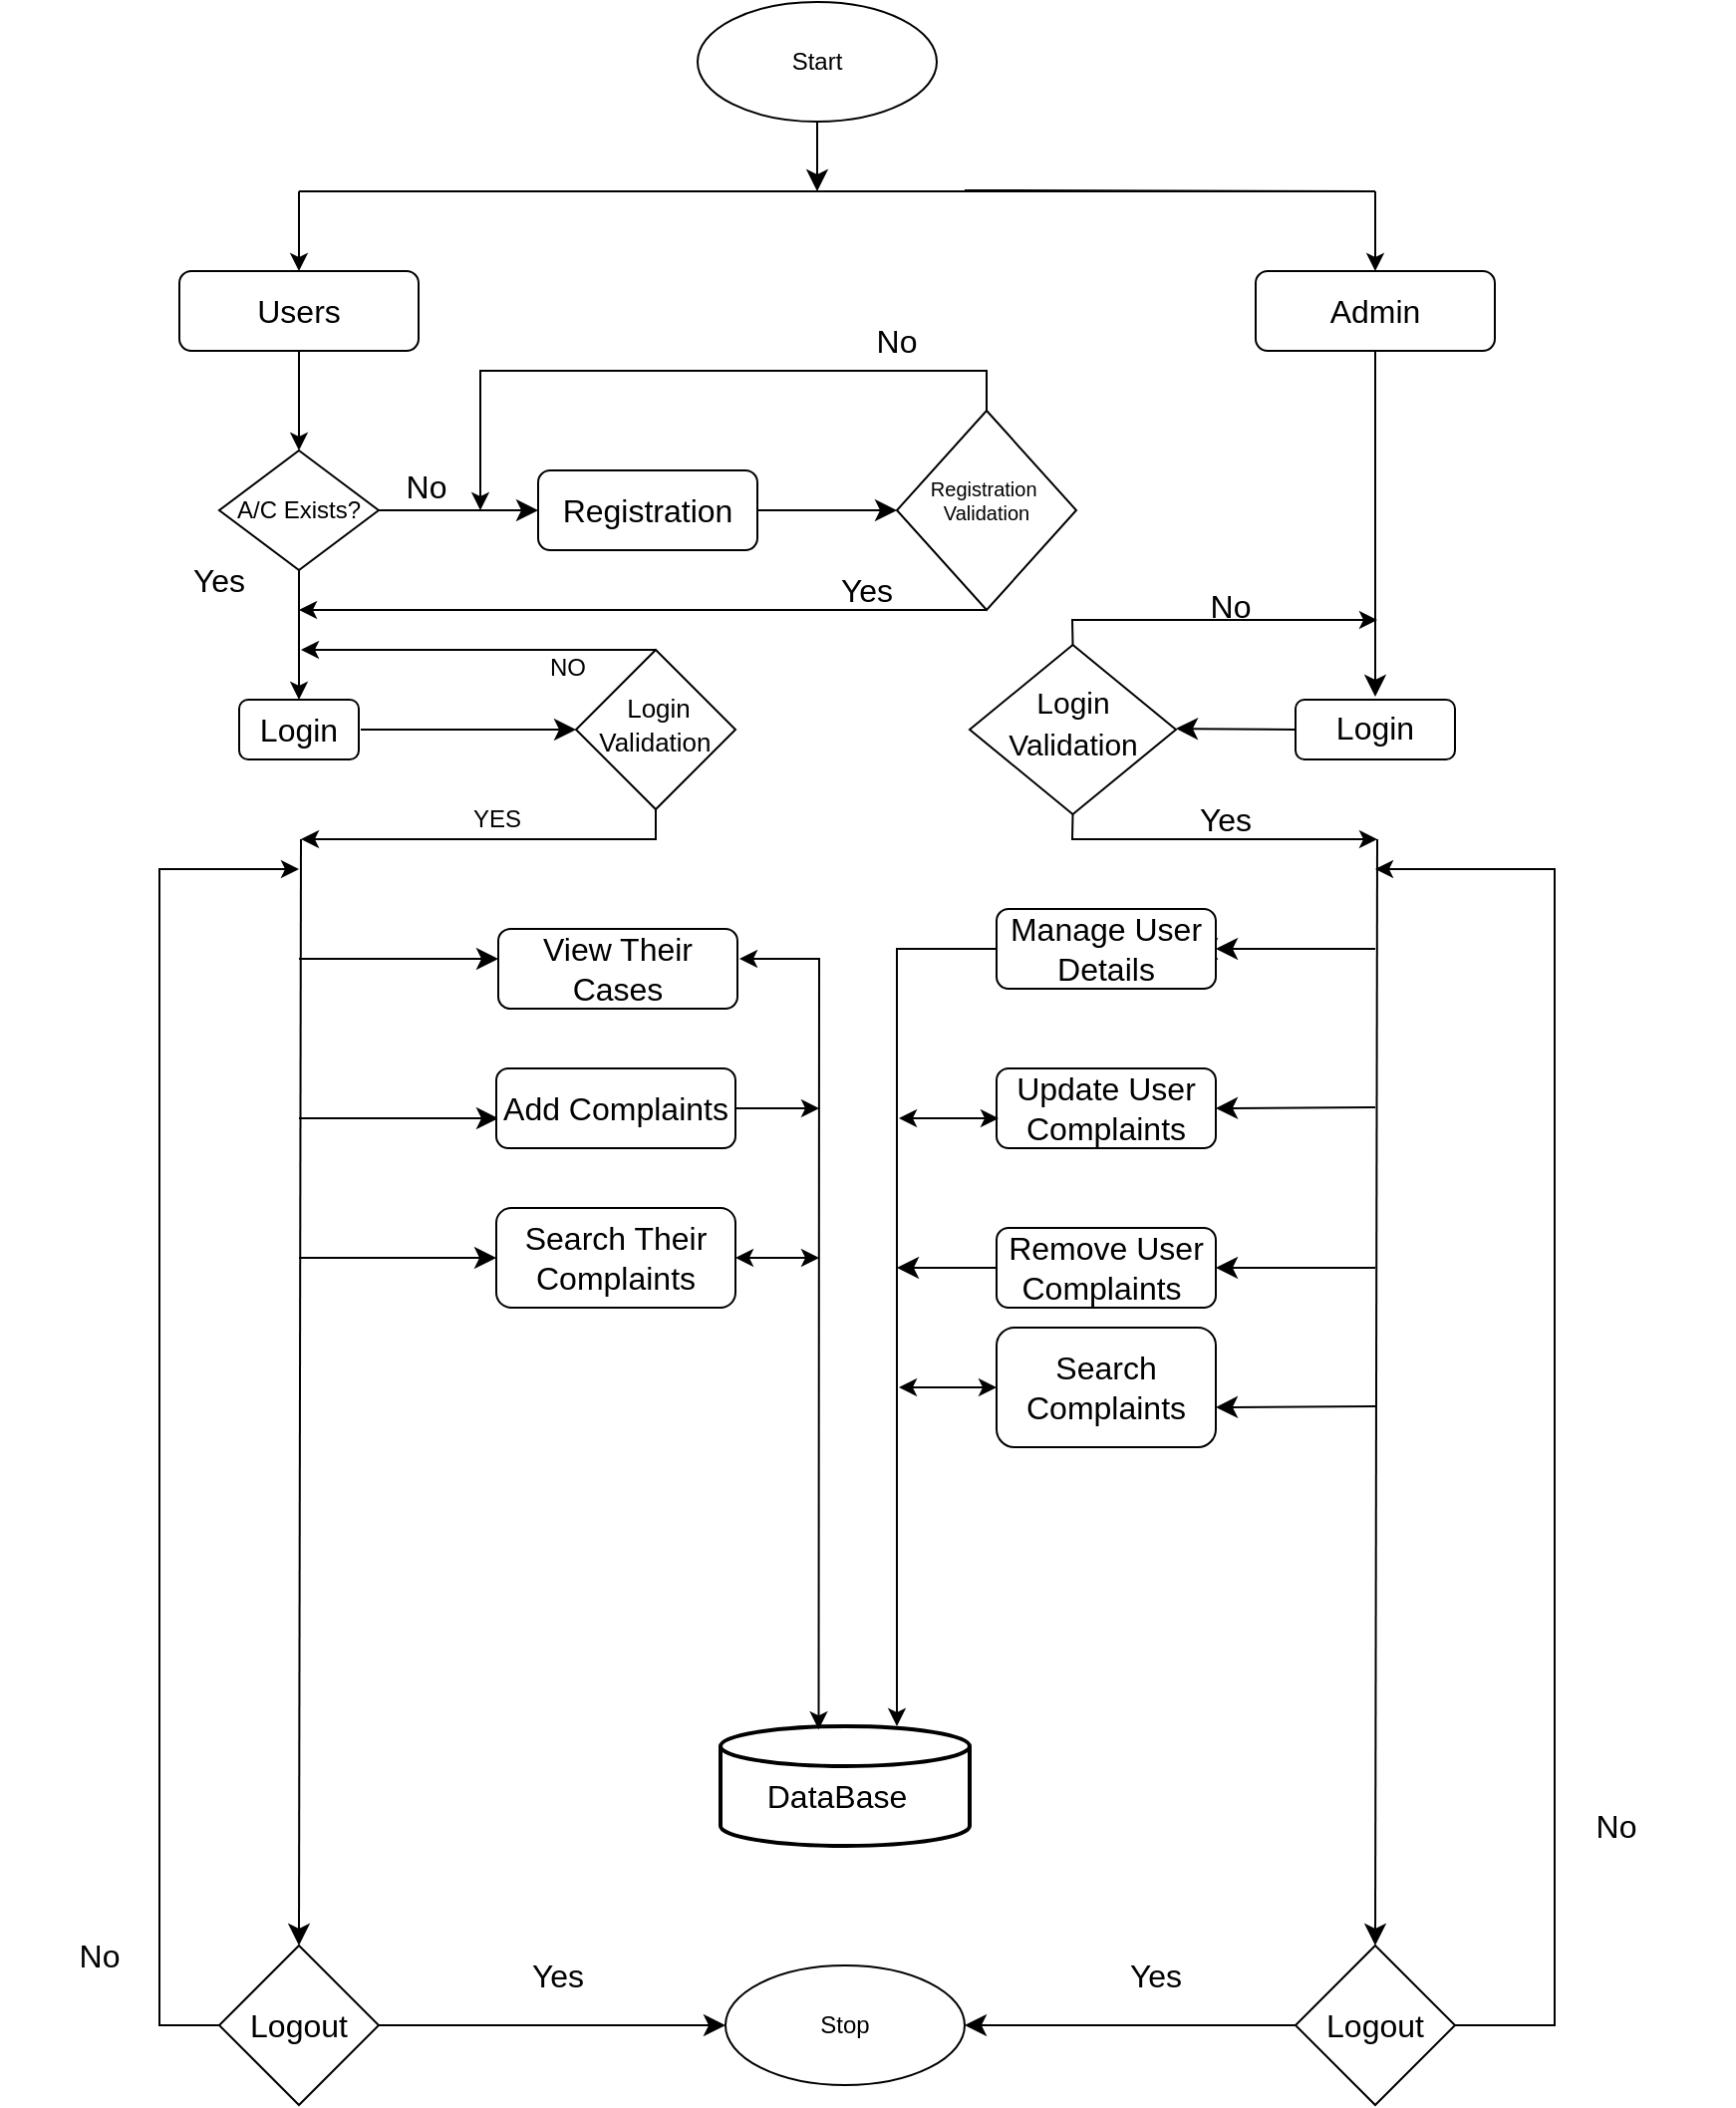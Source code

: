 <mxfile version="22.1.2" type="device" pages="2">
  <diagram name="Page-1" id="j0GhsfOQY6Oh3Uy-TP48">
    <mxGraphModel dx="2182" dy="1289" grid="1" gridSize="10" guides="1" tooltips="1" connect="1" arrows="1" fold="1" page="1" pageScale="1" pageWidth="827" pageHeight="1169" math="0" shadow="0">
      <root>
        <mxCell id="0" />
        <mxCell id="1" parent="0" />
        <mxCell id="SNeHbv7chcBuf6iXUnF4-1" value="" style="group" vertex="1" connectable="0" parent="1">
          <mxGeometry y="30" width="870" height="1055" as="geometry" />
        </mxCell>
        <mxCell id="2FPwwORJsvTQyaysxdch-8" value="" style="group" parent="SNeHbv7chcBuf6iXUnF4-1" vertex="1" connectable="0">
          <mxGeometry width="870" height="1055" as="geometry" />
        </mxCell>
        <mxCell id="2FPwwORJsvTQyaysxdch-20" value="" style="rounded=1;whiteSpace=wrap;html=1;" parent="2FPwwORJsvTQyaysxdch-8" vertex="1">
          <mxGeometry x="650" y="350" width="80" height="30" as="geometry" />
        </mxCell>
        <mxCell id="2FPwwORJsvTQyaysxdch-18" value="" style="rhombus;whiteSpace=wrap;html=1;" parent="2FPwwORJsvTQyaysxdch-8" vertex="1">
          <mxGeometry x="486.5" y="322.5" width="103.5" height="85" as="geometry" />
        </mxCell>
        <mxCell id="2FPwwORJsvTQyaysxdch-17" value="" style="rounded=1;whiteSpace=wrap;html=1;" parent="2FPwwORJsvTQyaysxdch-8" vertex="1">
          <mxGeometry x="120" y="350" width="60" height="30" as="geometry" />
        </mxCell>
        <mxCell id="2FPwwORJsvTQyaysxdch-9" value="" style="rhombus;whiteSpace=wrap;html=1;" parent="2FPwwORJsvTQyaysxdch-8" vertex="1">
          <mxGeometry x="289" y="325" width="80" height="80" as="geometry" />
        </mxCell>
        <mxCell id="2FPwwORJsvTQyaysxdch-7" value="" style="rounded=1;whiteSpace=wrap;html=1;" parent="2FPwwORJsvTQyaysxdch-8" vertex="1">
          <mxGeometry x="270" y="235" width="110" height="40" as="geometry" />
        </mxCell>
        <mxCell id="2FPwwORJsvTQyaysxdch-3" value="" style="rhombus;whiteSpace=wrap;html=1;" parent="2FPwwORJsvTQyaysxdch-8" vertex="1">
          <mxGeometry x="450" y="205" width="90" height="100" as="geometry" />
        </mxCell>
        <mxCell id="KpreH-5Fd-Cnrs5uQN5_-1" value="" style="ellipse;whiteSpace=wrap;html=1;" parent="2FPwwORJsvTQyaysxdch-8" vertex="1">
          <mxGeometry x="350" width="120" height="60" as="geometry" />
        </mxCell>
        <mxCell id="KpreH-5Fd-Cnrs5uQN5_-2" value="Start" style="text;html=1;strokeColor=none;fillColor=none;align=center;verticalAlign=middle;whiteSpace=wrap;rounded=0;" parent="2FPwwORJsvTQyaysxdch-8" vertex="1">
          <mxGeometry x="380" y="15" width="60" height="30" as="geometry" />
        </mxCell>
        <mxCell id="KpreH-5Fd-Cnrs5uQN5_-5" value="A/C Exists?" style="rhombus;whiteSpace=wrap;html=1;" parent="2FPwwORJsvTQyaysxdch-8" vertex="1">
          <mxGeometry x="110" y="225" width="80" height="60" as="geometry" />
        </mxCell>
        <mxCell id="KpreH-5Fd-Cnrs5uQN5_-7" style="edgeStyle=orthogonalEdgeStyle;rounded=0;orthogonalLoop=1;jettySize=auto;html=1;exitX=0.5;exitY=1;exitDx=0;exitDy=0;entryX=0.5;entryY=0;entryDx=0;entryDy=0;" parent="2FPwwORJsvTQyaysxdch-8" source="KpreH-5Fd-Cnrs5uQN5_-5" target="2fVxu5Vz9loOtpiz8Wwu-71" edge="1">
          <mxGeometry relative="1" as="geometry">
            <mxPoint x="151" y="350" as="targetPoint" />
          </mxGeometry>
        </mxCell>
        <mxCell id="KpreH-5Fd-Cnrs5uQN5_-8" value="" style="endArrow=classic;html=1;rounded=0;entryX=0.5;entryY=0;entryDx=0;entryDy=0;" parent="2FPwwORJsvTQyaysxdch-8" edge="1">
          <mxGeometry width="50" height="50" relative="1" as="geometry">
            <mxPoint x="150" y="95" as="sourcePoint" />
            <mxPoint x="150" y="135" as="targetPoint" />
          </mxGeometry>
        </mxCell>
        <mxCell id="KpreH-5Fd-Cnrs5uQN5_-9" value="" style="endArrow=none;html=1;rounded=0;" parent="2FPwwORJsvTQyaysxdch-8" edge="1">
          <mxGeometry width="50" height="50" relative="1" as="geometry">
            <mxPoint x="690" y="95" as="sourcePoint" />
            <mxPoint x="150" y="95" as="targetPoint" />
          </mxGeometry>
        </mxCell>
        <mxCell id="KpreH-5Fd-Cnrs5uQN5_-10" value="" style="endArrow=none;html=1;rounded=0;" parent="2FPwwORJsvTQyaysxdch-8" edge="1">
          <mxGeometry width="50" height="50" relative="1" as="geometry">
            <mxPoint x="484" y="94.5" as="sourcePoint" />
            <mxPoint x="680" y="95" as="targetPoint" />
            <Array as="points">
              <mxPoint x="690" y="95" />
            </Array>
          </mxGeometry>
        </mxCell>
        <mxCell id="KpreH-5Fd-Cnrs5uQN5_-12" value="" style="endArrow=classic;html=1;rounded=0;entryX=0.5;entryY=0;entryDx=0;entryDy=0;" parent="2FPwwORJsvTQyaysxdch-8" edge="1">
          <mxGeometry width="50" height="50" relative="1" as="geometry">
            <mxPoint x="690" y="95" as="sourcePoint" />
            <mxPoint x="690" y="135" as="targetPoint" />
          </mxGeometry>
        </mxCell>
        <mxCell id="KpreH-5Fd-Cnrs5uQN5_-14" value="" style="endArrow=classic;html=1;rounded=0;exitX=0.5;exitY=0;exitDx=0;exitDy=0;exitPerimeter=0;" parent="2FPwwORJsvTQyaysxdch-8" source="2FPwwORJsvTQyaysxdch-3" edge="1">
          <mxGeometry width="50" height="50" relative="1" as="geometry">
            <mxPoint x="485" y="205" as="sourcePoint" />
            <mxPoint x="241" y="255" as="targetPoint" />
            <Array as="points">
              <mxPoint x="495" y="185" />
              <mxPoint x="241" y="185" />
            </Array>
          </mxGeometry>
        </mxCell>
        <mxCell id="KpreH-5Fd-Cnrs5uQN5_-15" value="" style="endArrow=classic;html=1;rounded=0;exitX=0.5;exitY=1;exitDx=0;exitDy=0;entryX=0.5;entryY=0;entryDx=0;entryDy=0;" parent="2FPwwORJsvTQyaysxdch-8" target="KpreH-5Fd-Cnrs5uQN5_-5" edge="1">
          <mxGeometry width="50" height="50" relative="1" as="geometry">
            <mxPoint x="150" y="175" as="sourcePoint" />
            <mxPoint x="410" y="415" as="targetPoint" />
          </mxGeometry>
        </mxCell>
        <mxCell id="2fVxu5Vz9loOtpiz8Wwu-1" value="" style="rounded=1;whiteSpace=wrap;html=1;fontSize=16;" parent="2FPwwORJsvTQyaysxdch-8" vertex="1">
          <mxGeometry x="90" y="135" width="120" height="40" as="geometry" />
        </mxCell>
        <mxCell id="2fVxu5Vz9loOtpiz8Wwu-2" value="" style="rounded=1;whiteSpace=wrap;html=1;fontSize=16;" parent="2FPwwORJsvTQyaysxdch-8" vertex="1">
          <mxGeometry x="630" y="135" width="120" height="40" as="geometry" />
        </mxCell>
        <mxCell id="2fVxu5Vz9loOtpiz8Wwu-7" value="" style="edgeStyle=none;curved=1;rounded=0;orthogonalLoop=1;jettySize=auto;html=1;fontSize=12;startSize=8;endSize=8;entryX=0;entryY=0.5;entryDx=0;entryDy=0;" parent="2FPwwORJsvTQyaysxdch-8" edge="1">
          <mxGeometry relative="1" as="geometry">
            <mxPoint x="190" y="255" as="sourcePoint" />
            <mxPoint x="270" y="255" as="targetPoint" />
          </mxGeometry>
        </mxCell>
        <mxCell id="2fVxu5Vz9loOtpiz8Wwu-6" value="Registration" style="text;html=1;strokeColor=none;fillColor=none;align=center;verticalAlign=middle;whiteSpace=wrap;rounded=0;fontSize=16;" parent="2FPwwORJsvTQyaysxdch-8" vertex="1">
          <mxGeometry x="295" y="250" width="60" height="10" as="geometry" />
        </mxCell>
        <mxCell id="2fVxu5Vz9loOtpiz8Wwu-21" value="" style="endArrow=classic;html=1;rounded=0;fontSize=12;startSize=8;endSize=8;curved=1;entryX=0;entryY=0.5;entryDx=0;entryDy=0;entryPerimeter=0;" parent="2FPwwORJsvTQyaysxdch-8" edge="1">
          <mxGeometry width="50" height="50" relative="1" as="geometry">
            <mxPoint x="150" y="480" as="sourcePoint" />
            <mxPoint x="250" y="480" as="targetPoint" />
          </mxGeometry>
        </mxCell>
        <mxCell id="2fVxu5Vz9loOtpiz8Wwu-22" value="" style="endArrow=classic;html=1;rounded=0;fontSize=12;startSize=8;endSize=8;curved=1;entryX=0;entryY=0.5;entryDx=0;entryDy=0;entryPerimeter=0;" parent="2FPwwORJsvTQyaysxdch-8" edge="1">
          <mxGeometry width="50" height="50" relative="1" as="geometry">
            <mxPoint x="150" y="560" as="sourcePoint" />
            <mxPoint x="250" y="560" as="targetPoint" />
          </mxGeometry>
        </mxCell>
        <mxCell id="2fVxu5Vz9loOtpiz8Wwu-23" value="" style="endArrow=classic;html=1;rounded=0;fontSize=12;startSize=8;endSize=8;curved=1;entryX=0;entryY=0.5;entryDx=0;entryDy=0;" parent="2FPwwORJsvTQyaysxdch-8" target="K75RFybMx4Zan-GYZXgc-29" edge="1">
          <mxGeometry width="50" height="50" relative="1" as="geometry">
            <mxPoint x="150" y="630" as="sourcePoint" />
            <mxPoint x="240" y="630" as="targetPoint" />
          </mxGeometry>
        </mxCell>
        <mxCell id="2fVxu5Vz9loOtpiz8Wwu-33" value="" style="endArrow=classic;html=1;rounded=0;fontSize=12;startSize=8;endSize=8;curved=1;entryX=0.5;entryY=0;entryDx=0;entryDy=0;exitX=0.5;exitY=1;exitDx=0;exitDy=0;" parent="2FPwwORJsvTQyaysxdch-8" source="2fVxu5Vz9loOtpiz8Wwu-2" target="2fVxu5Vz9loOtpiz8Wwu-53" edge="1">
          <mxGeometry width="50" height="50" relative="1" as="geometry">
            <mxPoint x="390" y="275" as="sourcePoint" />
            <mxPoint x="690" y="335" as="targetPoint" />
          </mxGeometry>
        </mxCell>
        <mxCell id="2fVxu5Vz9loOtpiz8Wwu-34" value="Stop" style="ellipse;whiteSpace=wrap;html=1;" parent="2FPwwORJsvTQyaysxdch-8" vertex="1">
          <mxGeometry x="364" y="985" width="120" height="60" as="geometry" />
        </mxCell>
        <mxCell id="2fVxu5Vz9loOtpiz8Wwu-35" value="" style="endArrow=classic;html=1;rounded=0;fontSize=12;startSize=8;endSize=8;curved=1;entryX=0;entryY=0.5;entryDx=0;entryDy=0;" parent="2FPwwORJsvTQyaysxdch-8" target="2fVxu5Vz9loOtpiz8Wwu-34" edge="1">
          <mxGeometry width="50" height="50" relative="1" as="geometry">
            <mxPoint x="150" y="1015" as="sourcePoint" />
            <mxPoint x="440" y="915" as="targetPoint" />
          </mxGeometry>
        </mxCell>
        <mxCell id="2fVxu5Vz9loOtpiz8Wwu-36" value="" style="strokeWidth=2;html=1;shape=mxgraph.flowchart.database;whiteSpace=wrap;fontSize=16;" parent="2FPwwORJsvTQyaysxdch-8" vertex="1">
          <mxGeometry x="361.5" y="865" width="125" height="60" as="geometry" />
        </mxCell>
        <mxCell id="K75RFybMx4Zan-GYZXgc-43" value="" style="edgeStyle=none;curved=1;rounded=0;orthogonalLoop=1;jettySize=auto;html=1;fontSize=12;startSize=8;endSize=8;exitX=0;exitY=0.5;exitDx=0;exitDy=0;entryX=0.5;entryY=1;entryDx=0;entryDy=0;" parent="2FPwwORJsvTQyaysxdch-8" edge="1">
          <mxGeometry relative="1" as="geometry">
            <mxPoint x="650" y="365" as="sourcePoint" />
            <mxPoint x="590" y="364.5" as="targetPoint" />
          </mxGeometry>
        </mxCell>
        <mxCell id="2fVxu5Vz9loOtpiz8Wwu-49" value="" style="endArrow=classic;html=1;rounded=0;fontSize=12;startSize=8;endSize=8;curved=1;entryX=1;entryY=0.5;entryDx=0;entryDy=0;" parent="2FPwwORJsvTQyaysxdch-8" target="2fVxu5Vz9loOtpiz8Wwu-34" edge="1">
          <mxGeometry width="50" height="50" relative="1" as="geometry">
            <mxPoint x="690" y="1015" as="sourcePoint" />
            <mxPoint x="440" y="1005" as="targetPoint" />
          </mxGeometry>
        </mxCell>
        <mxCell id="2fVxu5Vz9loOtpiz8Wwu-53" value="Login" style="text;html=1;strokeColor=none;fillColor=none;align=center;verticalAlign=middle;whiteSpace=wrap;rounded=0;fontSize=16;" parent="2FPwwORJsvTQyaysxdch-8" vertex="1">
          <mxGeometry x="660" y="348.5" width="60" height="30" as="geometry" />
        </mxCell>
        <mxCell id="2fVxu5Vz9loOtpiz8Wwu-54" value="Yes" style="text;html=1;strokeColor=none;fillColor=none;align=center;verticalAlign=middle;whiteSpace=wrap;rounded=0;fontSize=16;" parent="2FPwwORJsvTQyaysxdch-8" vertex="1">
          <mxGeometry x="600" y="402.5" width="30" height="15" as="geometry" />
        </mxCell>
        <mxCell id="2fVxu5Vz9loOtpiz8Wwu-55" value="No" style="text;html=1;strokeColor=none;fillColor=none;align=center;verticalAlign=middle;whiteSpace=wrap;rounded=0;fontSize=16;" parent="2FPwwORJsvTQyaysxdch-8" vertex="1">
          <mxGeometry x="604.75" y="295" width="25.25" height="15" as="geometry" />
        </mxCell>
        <mxCell id="2fVxu5Vz9loOtpiz8Wwu-56" value="&lt;p style=&quot;line-height: 40%; font-size: 15px;&quot;&gt;&lt;font style=&quot;font-size: 15px;&quot;&gt;Login&lt;/font&gt;&lt;/p&gt;&lt;p style=&quot;line-height: 40%; font-size: 15px;&quot;&gt;&lt;font style=&quot;font-size: 15px;&quot;&gt;&lt;font style=&quot;font-size: 15px;&quot;&gt;Validation&lt;/font&gt;&lt;br&gt;&lt;/font&gt;&lt;/p&gt;" style="text;html=1;strokeColor=none;fillColor=none;align=center;verticalAlign=middle;whiteSpace=wrap;rounded=0;fontSize=16;" parent="2FPwwORJsvTQyaysxdch-8" vertex="1">
          <mxGeometry x="491.75" y="362" width="93" as="geometry" />
        </mxCell>
        <mxCell id="2fVxu5Vz9loOtpiz8Wwu-58" value="Admin" style="text;html=1;strokeColor=none;fillColor=none;align=center;verticalAlign=middle;whiteSpace=wrap;rounded=0;fontSize=16;" parent="2FPwwORJsvTQyaysxdch-8" vertex="1">
          <mxGeometry x="660" y="140" width="60" height="30" as="geometry" />
        </mxCell>
        <mxCell id="2fVxu5Vz9loOtpiz8Wwu-59" value="Users" style="text;html=1;strokeColor=none;fillColor=none;align=center;verticalAlign=middle;whiteSpace=wrap;rounded=0;fontSize=16;" parent="2FPwwORJsvTQyaysxdch-8" vertex="1">
          <mxGeometry x="120" y="140" width="60" height="30" as="geometry" />
        </mxCell>
        <mxCell id="2fVxu5Vz9loOtpiz8Wwu-60" value="No" style="text;html=1;strokeColor=none;fillColor=none;align=center;verticalAlign=middle;whiteSpace=wrap;rounded=0;fontSize=16;" parent="2FPwwORJsvTQyaysxdch-8" vertex="1">
          <mxGeometry x="435" y="160" width="30" height="20" as="geometry" />
        </mxCell>
        <mxCell id="2fVxu5Vz9loOtpiz8Wwu-62" value="No" style="text;html=1;strokeColor=none;fillColor=none;align=center;verticalAlign=middle;whiteSpace=wrap;rounded=0;fontSize=16;" parent="2FPwwORJsvTQyaysxdch-8" vertex="1">
          <mxGeometry x="199" y="235" width="30" height="15" as="geometry" />
        </mxCell>
        <mxCell id="2fVxu5Vz9loOtpiz8Wwu-71" value="Login" style="text;html=1;strokeColor=none;fillColor=none;align=center;verticalAlign=middle;whiteSpace=wrap;rounded=0;fontSize=16;" parent="2FPwwORJsvTQyaysxdch-8" vertex="1">
          <mxGeometry x="120" y="350" width="60" height="30" as="geometry" />
        </mxCell>
        <mxCell id="2fVxu5Vz9loOtpiz8Wwu-74" value="&lt;p style=&quot;line-height: 120%; font-size: 10px;&quot;&gt;Registration&amp;nbsp;&lt;br&gt;Validation&lt;/p&gt;" style="text;html=1;strokeColor=none;fillColor=none;align=center;verticalAlign=middle;whiteSpace=wrap;rounded=0;fontSize=16;" parent="2FPwwORJsvTQyaysxdch-8" vertex="1">
          <mxGeometry x="465" y="232.5" width="60" height="35" as="geometry" />
        </mxCell>
        <mxCell id="2fVxu5Vz9loOtpiz8Wwu-79" value="&lt;p style=&quot;line-height: 30%; font-size: 13px;&quot;&gt;&lt;font style=&quot;font-size: 13px;&quot;&gt;Login&lt;/font&gt;&lt;/p&gt;&lt;p style=&quot;line-height: 30%; font-size: 13px;&quot;&gt;&lt;font style=&quot;font-size: 13px;&quot;&gt;Validation&amp;nbsp;&lt;br&gt;&lt;/font&gt;&lt;/p&gt;" style="text;html=1;strokeColor=none;fillColor=none;align=center;verticalAlign=middle;whiteSpace=wrap;rounded=0;fontSize=16;" parent="2FPwwORJsvTQyaysxdch-8" vertex="1">
          <mxGeometry x="297.5" y="347.5" width="65" height="30" as="geometry" />
        </mxCell>
        <mxCell id="2fVxu5Vz9loOtpiz8Wwu-81" value="" style="endArrow=classic;html=1;rounded=0;fontSize=12;startSize=8;endSize=8;curved=1;" parent="2FPwwORJsvTQyaysxdch-8" source="2fVxu5Vz9loOtpiz8Wwu-80" edge="1">
          <mxGeometry width="50" height="50" relative="1" as="geometry">
            <mxPoint x="690" y="475" as="sourcePoint" />
            <mxPoint x="600" y="475" as="targetPoint" />
          </mxGeometry>
        </mxCell>
        <mxCell id="2fVxu5Vz9loOtpiz8Wwu-82" value="Update User Complaints" style="rounded=1;whiteSpace=wrap;html=1;fontSize=16;" parent="2FPwwORJsvTQyaysxdch-8" vertex="1">
          <mxGeometry x="500" y="535" width="110" height="40" as="geometry" />
        </mxCell>
        <mxCell id="2fVxu5Vz9loOtpiz8Wwu-83" value="" style="endArrow=classic;html=1;rounded=0;fontSize=12;startSize=8;endSize=8;curved=1;" parent="2FPwwORJsvTQyaysxdch-8" edge="1">
          <mxGeometry width="50" height="50" relative="1" as="geometry">
            <mxPoint x="690" y="554.5" as="sourcePoint" />
            <mxPoint x="610" y="555" as="targetPoint" />
          </mxGeometry>
        </mxCell>
        <mxCell id="2fVxu5Vz9loOtpiz8Wwu-84" value="" style="endArrow=classic;html=1;rounded=0;fontSize=12;startSize=8;endSize=8;curved=1;" parent="2FPwwORJsvTQyaysxdch-8" target="2fVxu5Vz9loOtpiz8Wwu-80" edge="1">
          <mxGeometry width="50" height="50" relative="1" as="geometry">
            <mxPoint x="690" y="475" as="sourcePoint" />
            <mxPoint x="600" y="475" as="targetPoint" />
          </mxGeometry>
        </mxCell>
        <mxCell id="2fVxu5Vz9loOtpiz8Wwu-80" value="Manage User&lt;br&gt;Details" style="rounded=1;whiteSpace=wrap;html=1;fontSize=16;" parent="2FPwwORJsvTQyaysxdch-8" vertex="1">
          <mxGeometry x="500" y="455" width="110" height="40" as="geometry" />
        </mxCell>
        <mxCell id="2fVxu5Vz9loOtpiz8Wwu-86" style="edgeStyle=none;curved=1;rounded=0;orthogonalLoop=1;jettySize=auto;html=1;exitX=0;exitY=0.5;exitDx=0;exitDy=0;fontSize=12;startSize=8;endSize=8;" parent="2FPwwORJsvTQyaysxdch-8" source="2fVxu5Vz9loOtpiz8Wwu-82" target="2fVxu5Vz9loOtpiz8Wwu-82" edge="1">
          <mxGeometry relative="1" as="geometry" />
        </mxCell>
        <mxCell id="2fVxu5Vz9loOtpiz8Wwu-88" value="" style="endArrow=classic;html=1;rounded=0;exitX=0;exitY=0.5;exitDx=0;exitDy=0;" parent="2FPwwORJsvTQyaysxdch-8" source="2fVxu5Vz9loOtpiz8Wwu-80" edge="1">
          <mxGeometry width="50" height="50" relative="1" as="geometry">
            <mxPoint x="900" y="1055" as="sourcePoint" />
            <mxPoint x="450" y="865" as="targetPoint" />
            <Array as="points">
              <mxPoint x="450" y="475" />
            </Array>
          </mxGeometry>
        </mxCell>
        <mxCell id="2fVxu5Vz9loOtpiz8Wwu-89" value="DataBase" style="text;html=1;strokeColor=none;fillColor=none;align=center;verticalAlign=middle;whiteSpace=wrap;rounded=0;fontSize=16;" parent="2FPwwORJsvTQyaysxdch-8" vertex="1">
          <mxGeometry x="390" y="885" width="60" height="30" as="geometry" />
        </mxCell>
        <mxCell id="2fVxu5Vz9loOtpiz8Wwu-91" value="Remove User Complaints&amp;nbsp;" style="rounded=1;whiteSpace=wrap;html=1;fontSize=16;" parent="2FPwwORJsvTQyaysxdch-8" vertex="1">
          <mxGeometry x="500" y="615" width="110" height="40" as="geometry" />
        </mxCell>
        <mxCell id="2fVxu5Vz9loOtpiz8Wwu-92" value="" style="endArrow=classic;html=1;rounded=0;fontSize=12;startSize=8;endSize=8;curved=1;entryX=1;entryY=0.5;entryDx=0;entryDy=0;" parent="2FPwwORJsvTQyaysxdch-8" target="2fVxu5Vz9loOtpiz8Wwu-91" edge="1">
          <mxGeometry width="50" height="50" relative="1" as="geometry">
            <mxPoint x="690" y="635" as="sourcePoint" />
            <mxPoint x="620" y="565" as="targetPoint" />
          </mxGeometry>
        </mxCell>
        <mxCell id="2fVxu5Vz9loOtpiz8Wwu-93" value="" style="endArrow=classic;html=1;rounded=0;fontSize=12;startSize=8;endSize=8;curved=1;exitX=0;exitY=0.5;exitDx=0;exitDy=0;" parent="2FPwwORJsvTQyaysxdch-8" source="2fVxu5Vz9loOtpiz8Wwu-91" edge="1">
          <mxGeometry width="50" height="50" relative="1" as="geometry">
            <mxPoint x="510" y="565" as="sourcePoint" />
            <mxPoint x="450" y="635" as="targetPoint" />
          </mxGeometry>
        </mxCell>
        <mxCell id="2fVxu5Vz9loOtpiz8Wwu-97" value="Yes" style="text;html=1;strokeColor=none;fillColor=none;align=center;verticalAlign=middle;whiteSpace=wrap;rounded=0;fontSize=16;" parent="2FPwwORJsvTQyaysxdch-8" vertex="1">
          <mxGeometry x="405" y="280" width="60" height="30" as="geometry" />
        </mxCell>
        <mxCell id="2fVxu5Vz9loOtpiz8Wwu-98" value="Yes" style="text;html=1;strokeColor=none;fillColor=none;align=center;verticalAlign=middle;whiteSpace=wrap;rounded=0;fontSize=16;" parent="2FPwwORJsvTQyaysxdch-8" vertex="1">
          <mxGeometry x="80" y="275" width="60" height="30" as="geometry" />
        </mxCell>
        <mxCell id="K75RFybMx4Zan-GYZXgc-2" value="" style="endArrow=classic;html=1;rounded=0;fontSize=12;startSize=8;endSize=8;curved=1;exitX=0;exitY=0.5;exitDx=0;exitDy=0;entryX=1;entryY=0.5;entryDx=0;entryDy=0;" parent="2FPwwORJsvTQyaysxdch-8" edge="1">
          <mxGeometry width="50" height="50" relative="1" as="geometry">
            <mxPoint x="690" y="704.5" as="sourcePoint" />
            <mxPoint x="610" y="705" as="targetPoint" />
          </mxGeometry>
        </mxCell>
        <mxCell id="K75RFybMx4Zan-GYZXgc-8" value="Logout" style="rhombus;whiteSpace=wrap;html=1;fontSize=16;" parent="2FPwwORJsvTQyaysxdch-8" vertex="1">
          <mxGeometry x="110" y="975" width="80" height="80" as="geometry" />
        </mxCell>
        <mxCell id="K75RFybMx4Zan-GYZXgc-10" value="" style="endArrow=classic;html=1;rounded=0;fontSize=12;startSize=8;endSize=8;edgeStyle=none;curved=1;entryX=0.5;entryY=0;entryDx=0;entryDy=0;" parent="2FPwwORJsvTQyaysxdch-8" target="K75RFybMx4Zan-GYZXgc-8" edge="1">
          <mxGeometry width="50" height="50" relative="1" as="geometry">
            <mxPoint x="151" y="420" as="sourcePoint" />
            <mxPoint x="150" y="695" as="targetPoint" />
            <Array as="points">
              <mxPoint x="150" y="625" />
            </Array>
          </mxGeometry>
        </mxCell>
        <mxCell id="K75RFybMx4Zan-GYZXgc-12" value="Logout" style="rhombus;whiteSpace=wrap;html=1;fontSize=16;" parent="2FPwwORJsvTQyaysxdch-8" vertex="1">
          <mxGeometry x="650" y="975" width="80" height="80" as="geometry" />
        </mxCell>
        <mxCell id="K75RFybMx4Zan-GYZXgc-13" value="" style="endArrow=classic;html=1;rounded=0;fontSize=12;startSize=8;endSize=8;edgeStyle=none;curved=1;entryX=0.5;entryY=0;entryDx=0;entryDy=0;" parent="2FPwwORJsvTQyaysxdch-8" target="K75RFybMx4Zan-GYZXgc-12" edge="1">
          <mxGeometry width="50" height="50" relative="1" as="geometry">
            <mxPoint x="691" y="420" as="sourcePoint" />
            <mxPoint x="580" y="855" as="targetPoint" />
          </mxGeometry>
        </mxCell>
        <mxCell id="K75RFybMx4Zan-GYZXgc-19" value="" style="endArrow=classic;html=1;rounded=0;" parent="2FPwwORJsvTQyaysxdch-8" edge="1">
          <mxGeometry width="50" height="50" relative="1" as="geometry">
            <mxPoint x="730" y="1015" as="sourcePoint" />
            <mxPoint x="690" y="435" as="targetPoint" />
            <Array as="points">
              <mxPoint x="730" y="1015" />
              <mxPoint x="780" y="1015" />
              <mxPoint x="780" y="755" />
              <mxPoint x="780" y="495" />
              <mxPoint x="780" y="435" />
              <mxPoint x="720" y="435" />
            </Array>
          </mxGeometry>
        </mxCell>
        <mxCell id="K75RFybMx4Zan-GYZXgc-21" value="" style="endArrow=classic;html=1;rounded=0;" parent="2FPwwORJsvTQyaysxdch-8" edge="1">
          <mxGeometry width="50" height="50" relative="1" as="geometry">
            <mxPoint x="90" y="1015" as="sourcePoint" />
            <mxPoint x="150" y="435" as="targetPoint" />
            <Array as="points">
              <mxPoint x="110" y="1015" />
              <mxPoint x="80" y="1015" />
              <mxPoint x="80" y="985" />
              <mxPoint x="80" y="955" />
              <mxPoint x="80" y="885" />
              <mxPoint x="80" y="755" />
              <mxPoint x="80" y="505" />
              <mxPoint x="80" y="435" />
            </Array>
          </mxGeometry>
        </mxCell>
        <mxCell id="K75RFybMx4Zan-GYZXgc-22" value="No" style="text;html=1;strokeColor=none;fillColor=none;align=center;verticalAlign=middle;whiteSpace=wrap;rounded=0;fontSize=16;" parent="2FPwwORJsvTQyaysxdch-8" vertex="1">
          <mxGeometry x="20" y="965" width="60" height="30" as="geometry" />
        </mxCell>
        <mxCell id="K75RFybMx4Zan-GYZXgc-24" value="No" style="text;html=1;strokeColor=none;fillColor=none;align=center;verticalAlign=middle;whiteSpace=wrap;rounded=0;fontSize=16;" parent="2FPwwORJsvTQyaysxdch-8" vertex="1">
          <mxGeometry x="781" y="900" width="60" height="30" as="geometry" />
        </mxCell>
        <mxCell id="K75RFybMx4Zan-GYZXgc-26" value="Yes" style="text;html=1;strokeColor=none;fillColor=none;align=center;verticalAlign=middle;whiteSpace=wrap;rounded=0;fontSize=16;" parent="2FPwwORJsvTQyaysxdch-8" vertex="1">
          <mxGeometry x="250" y="975" width="60" height="30" as="geometry" />
        </mxCell>
        <mxCell id="K75RFybMx4Zan-GYZXgc-27" value="Yes" style="text;html=1;strokeColor=none;fillColor=none;align=center;verticalAlign=middle;whiteSpace=wrap;rounded=0;fontSize=16;" parent="2FPwwORJsvTQyaysxdch-8" vertex="1">
          <mxGeometry x="550" y="975" width="60" height="30" as="geometry" />
        </mxCell>
        <mxCell id="K75RFybMx4Zan-GYZXgc-28" value="View Their Cases" style="rounded=1;whiteSpace=wrap;html=1;fontSize=16;" parent="2FPwwORJsvTQyaysxdch-8" vertex="1">
          <mxGeometry x="250" y="465" width="120" height="40" as="geometry" />
        </mxCell>
        <mxCell id="K75RFybMx4Zan-GYZXgc-29" value="Search Their Complaints" style="rounded=1;whiteSpace=wrap;html=1;fontSize=16;" parent="2FPwwORJsvTQyaysxdch-8" vertex="1">
          <mxGeometry x="249" y="605" width="120" height="50" as="geometry" />
        </mxCell>
        <mxCell id="K75RFybMx4Zan-GYZXgc-31" value="Search Complaints" style="rounded=1;whiteSpace=wrap;html=1;fontSize=16;" parent="2FPwwORJsvTQyaysxdch-8" vertex="1">
          <mxGeometry x="500" y="665" width="110" height="60" as="geometry" />
        </mxCell>
        <mxCell id="K75RFybMx4Zan-GYZXgc-32" value="Add Complaints" style="rounded=1;whiteSpace=wrap;html=1;fontSize=16;" parent="2FPwwORJsvTQyaysxdch-8" vertex="1">
          <mxGeometry x="249" y="535" width="120" height="40" as="geometry" />
        </mxCell>
        <mxCell id="K75RFybMx4Zan-GYZXgc-36" value="" style="endArrow=classic;html=1;rounded=0;fontSize=12;startSize=8;endSize=8;edgeStyle=none;curved=1;exitX=0.5;exitY=1;exitDx=0;exitDy=0;" parent="2FPwwORJsvTQyaysxdch-8" source="KpreH-5Fd-Cnrs5uQN5_-1" edge="1">
          <mxGeometry width="50" height="50" relative="1" as="geometry">
            <mxPoint x="540" y="305" as="sourcePoint" />
            <mxPoint x="410" y="95" as="targetPoint" />
          </mxGeometry>
        </mxCell>
        <mxCell id="K75RFybMx4Zan-GYZXgc-38" value="" style="endArrow=classic;html=1;rounded=0;fontSize=12;startSize=8;endSize=8;edgeStyle=none;curved=1;exitX=1;exitY=0.5;exitDx=0;exitDy=0;entryX=0;entryY=0.5;entryDx=0;entryDy=0;" parent="2FPwwORJsvTQyaysxdch-8" target="2FPwwORJsvTQyaysxdch-3" edge="1">
          <mxGeometry width="50" height="50" relative="1" as="geometry">
            <mxPoint x="380" y="255" as="sourcePoint" />
            <mxPoint x="465" y="255" as="targetPoint" />
          </mxGeometry>
        </mxCell>
        <mxCell id="K75RFybMx4Zan-GYZXgc-40" value="" style="endArrow=classic;html=1;rounded=0;fontSize=12;startSize=8;endSize=8;edgeStyle=none;curved=1;entryX=0;entryY=0.5;entryDx=0;entryDy=0;" parent="2FPwwORJsvTQyaysxdch-8" target="2FPwwORJsvTQyaysxdch-9" edge="1">
          <mxGeometry width="50" height="50" relative="1" as="geometry">
            <mxPoint x="181" y="365" as="sourcePoint" />
            <mxPoint x="241" y="365" as="targetPoint" />
          </mxGeometry>
        </mxCell>
        <mxCell id="2FPwwORJsvTQyaysxdch-6" value="" style="endArrow=classic;html=1;rounded=0;exitX=0.5;exitY=1;exitDx=0;exitDy=0;" parent="2FPwwORJsvTQyaysxdch-8" source="2FPwwORJsvTQyaysxdch-3" edge="1">
          <mxGeometry width="50" height="50" relative="1" as="geometry">
            <mxPoint x="290" y="365" as="sourcePoint" />
            <mxPoint x="150" y="305" as="targetPoint" />
          </mxGeometry>
        </mxCell>
        <mxCell id="2FPwwORJsvTQyaysxdch-14" value="NO" style="text;html=1;strokeColor=none;fillColor=none;align=center;verticalAlign=middle;whiteSpace=wrap;rounded=0;" parent="2FPwwORJsvTQyaysxdch-8" vertex="1">
          <mxGeometry x="270" y="318.5" width="30" height="30" as="geometry" />
        </mxCell>
        <mxCell id="2FPwwORJsvTQyaysxdch-16" value="YES" style="text;html=1;strokeColor=none;fillColor=none;align=center;verticalAlign=middle;whiteSpace=wrap;rounded=0;" parent="2FPwwORJsvTQyaysxdch-8" vertex="1">
          <mxGeometry x="229" y="402.5" width="41" height="15" as="geometry" />
        </mxCell>
        <mxCell id="2FPwwORJsvTQyaysxdch-15" value="" style="endArrow=classic;html=1;rounded=0;exitX=0.5;exitY=1;exitDx=0;exitDy=0;" parent="2FPwwORJsvTQyaysxdch-8" source="2FPwwORJsvTQyaysxdch-9" edge="1">
          <mxGeometry width="50" height="50" relative="1" as="geometry">
            <mxPoint x="319" y="455" as="sourcePoint" />
            <mxPoint x="151" y="420" as="targetPoint" />
            <Array as="points">
              <mxPoint x="329" y="420" />
            </Array>
          </mxGeometry>
        </mxCell>
        <mxCell id="2FPwwORJsvTQyaysxdch-13" value="" style="endArrow=classic;html=1;rounded=0;exitX=0.5;exitY=0;exitDx=0;exitDy=0;" parent="SNeHbv7chcBuf6iXUnF4-1" source="2FPwwORJsvTQyaysxdch-9" edge="1">
          <mxGeometry width="50" height="50" relative="1" as="geometry">
            <mxPoint x="311" y="430" as="sourcePoint" />
            <mxPoint x="151" y="325" as="targetPoint" />
            <Array as="points">
              <mxPoint x="241" y="325" />
            </Array>
          </mxGeometry>
        </mxCell>
        <mxCell id="2FPwwORJsvTQyaysxdch-22" value="" style="endArrow=classic;html=1;rounded=0;exitX=0.5;exitY=1;exitDx=0;exitDy=0;" parent="SNeHbv7chcBuf6iXUnF4-1" source="2FPwwORJsvTQyaysxdch-18" edge="1">
          <mxGeometry width="50" height="50" relative="1" as="geometry">
            <mxPoint x="621" y="450" as="sourcePoint" />
            <mxPoint x="691" y="420" as="targetPoint" />
            <Array as="points">
              <mxPoint x="538" y="420" />
            </Array>
          </mxGeometry>
        </mxCell>
        <mxCell id="2FPwwORJsvTQyaysxdch-26" value="" style="endArrow=classic;html=1;rounded=0;exitX=0.5;exitY=0;exitDx=0;exitDy=0;" parent="SNeHbv7chcBuf6iXUnF4-1" source="2FPwwORJsvTQyaysxdch-18" edge="1">
          <mxGeometry width="50" height="50" relative="1" as="geometry">
            <mxPoint x="641" y="370" as="sourcePoint" />
            <mxPoint x="691" y="310" as="targetPoint" />
            <Array as="points">
              <mxPoint x="538" y="310" />
            </Array>
          </mxGeometry>
        </mxCell>
        <mxCell id="2FPwwORJsvTQyaysxdch-28" value="" style="endArrow=classic;startArrow=classic;html=1;rounded=0;entryX=0;entryY=0.5;entryDx=0;entryDy=0;" parent="SNeHbv7chcBuf6iXUnF4-1" target="K75RFybMx4Zan-GYZXgc-31" edge="1">
          <mxGeometry width="50" height="50" relative="1" as="geometry">
            <mxPoint x="451" y="695" as="sourcePoint" />
            <mxPoint x="501" y="700" as="targetPoint" />
          </mxGeometry>
        </mxCell>
        <mxCell id="2FPwwORJsvTQyaysxdch-29" value="" style="endArrow=classic;startArrow=classic;html=1;rounded=0;" parent="SNeHbv7chcBuf6iXUnF4-1" edge="1">
          <mxGeometry width="50" height="50" relative="1" as="geometry">
            <mxPoint x="451" y="560" as="sourcePoint" />
            <mxPoint x="501" y="560" as="targetPoint" />
          </mxGeometry>
        </mxCell>
        <mxCell id="2FPwwORJsvTQyaysxdch-32" value="" style="endArrow=classic;startArrow=classic;html=1;rounded=0;exitX=1;exitY=0.5;exitDx=0;exitDy=0;" parent="SNeHbv7chcBuf6iXUnF4-1" edge="1">
          <mxGeometry width="50" height="50" relative="1" as="geometry">
            <mxPoint x="369" y="630" as="sourcePoint" />
            <mxPoint x="411" y="630" as="targetPoint" />
          </mxGeometry>
        </mxCell>
        <mxCell id="2FPwwORJsvTQyaysxdch-34" value="" style="edgeStyle=orthogonalEdgeStyle;rounded=0;orthogonalLoop=1;jettySize=auto;html=1;exitX=1;exitY=0.5;exitDx=0;exitDy=0;" parent="SNeHbv7chcBuf6iXUnF4-1" source="K75RFybMx4Zan-GYZXgc-32" edge="1">
          <mxGeometry relative="1" as="geometry">
            <mxPoint x="372" y="555" as="sourcePoint" />
            <mxPoint x="411" y="555" as="targetPoint" />
          </mxGeometry>
        </mxCell>
        <mxCell id="2FPwwORJsvTQyaysxdch-36" value="" style="endArrow=classic;startArrow=classic;html=1;rounded=0;exitX=0.394;exitY=0.027;exitDx=0;exitDy=0;exitPerimeter=0;" parent="SNeHbv7chcBuf6iXUnF4-1" source="2fVxu5Vz9loOtpiz8Wwu-36" edge="1">
          <mxGeometry width="50" height="50" relative="1" as="geometry">
            <mxPoint x="411" y="860" as="sourcePoint" />
            <mxPoint x="371" y="480" as="targetPoint" />
            <Array as="points">
              <mxPoint x="411" y="480" />
            </Array>
          </mxGeometry>
        </mxCell>
      </root>
    </mxGraphModel>
  </diagram>
  <diagram id="xQh0zEsPkzrSBan4g5Af" name="Page-2">
    <mxGraphModel dx="808" dy="531" grid="1" gridSize="10" guides="1" tooltips="1" connect="1" arrows="1" fold="1" page="0" pageScale="1" pageWidth="827" pageHeight="1169" math="0" shadow="0">
      <root>
        <mxCell id="0" />
        <mxCell id="1" parent="0" />
      </root>
    </mxGraphModel>
  </diagram>
</mxfile>
